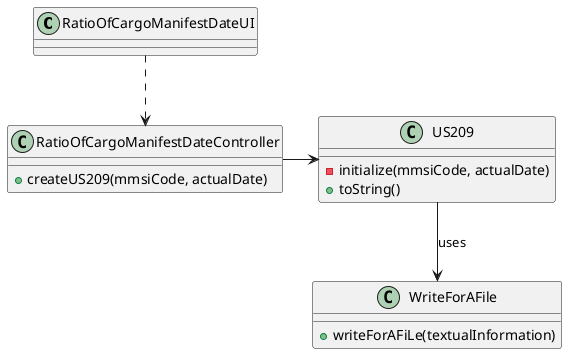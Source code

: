@startuml
'https://plantuml.com/sequence-diagram
class RatioOfCargoManifestDateUI {}

class RatioOfCargoManifestDateController{
+ createUS209(mmsiCode, actualDate)
}


class US209 {
- initialize(mmsiCode, actualDate)
+ toString()

}

class WriteForAFile{
+ writeForAFiLe(textualInformation)

}



RatioOfCargoManifestDateController -> US209
US209 --> WriteForAFile : uses



RatioOfCargoManifestDateUI ..> RatioOfCargoManifestDateController















@enduml